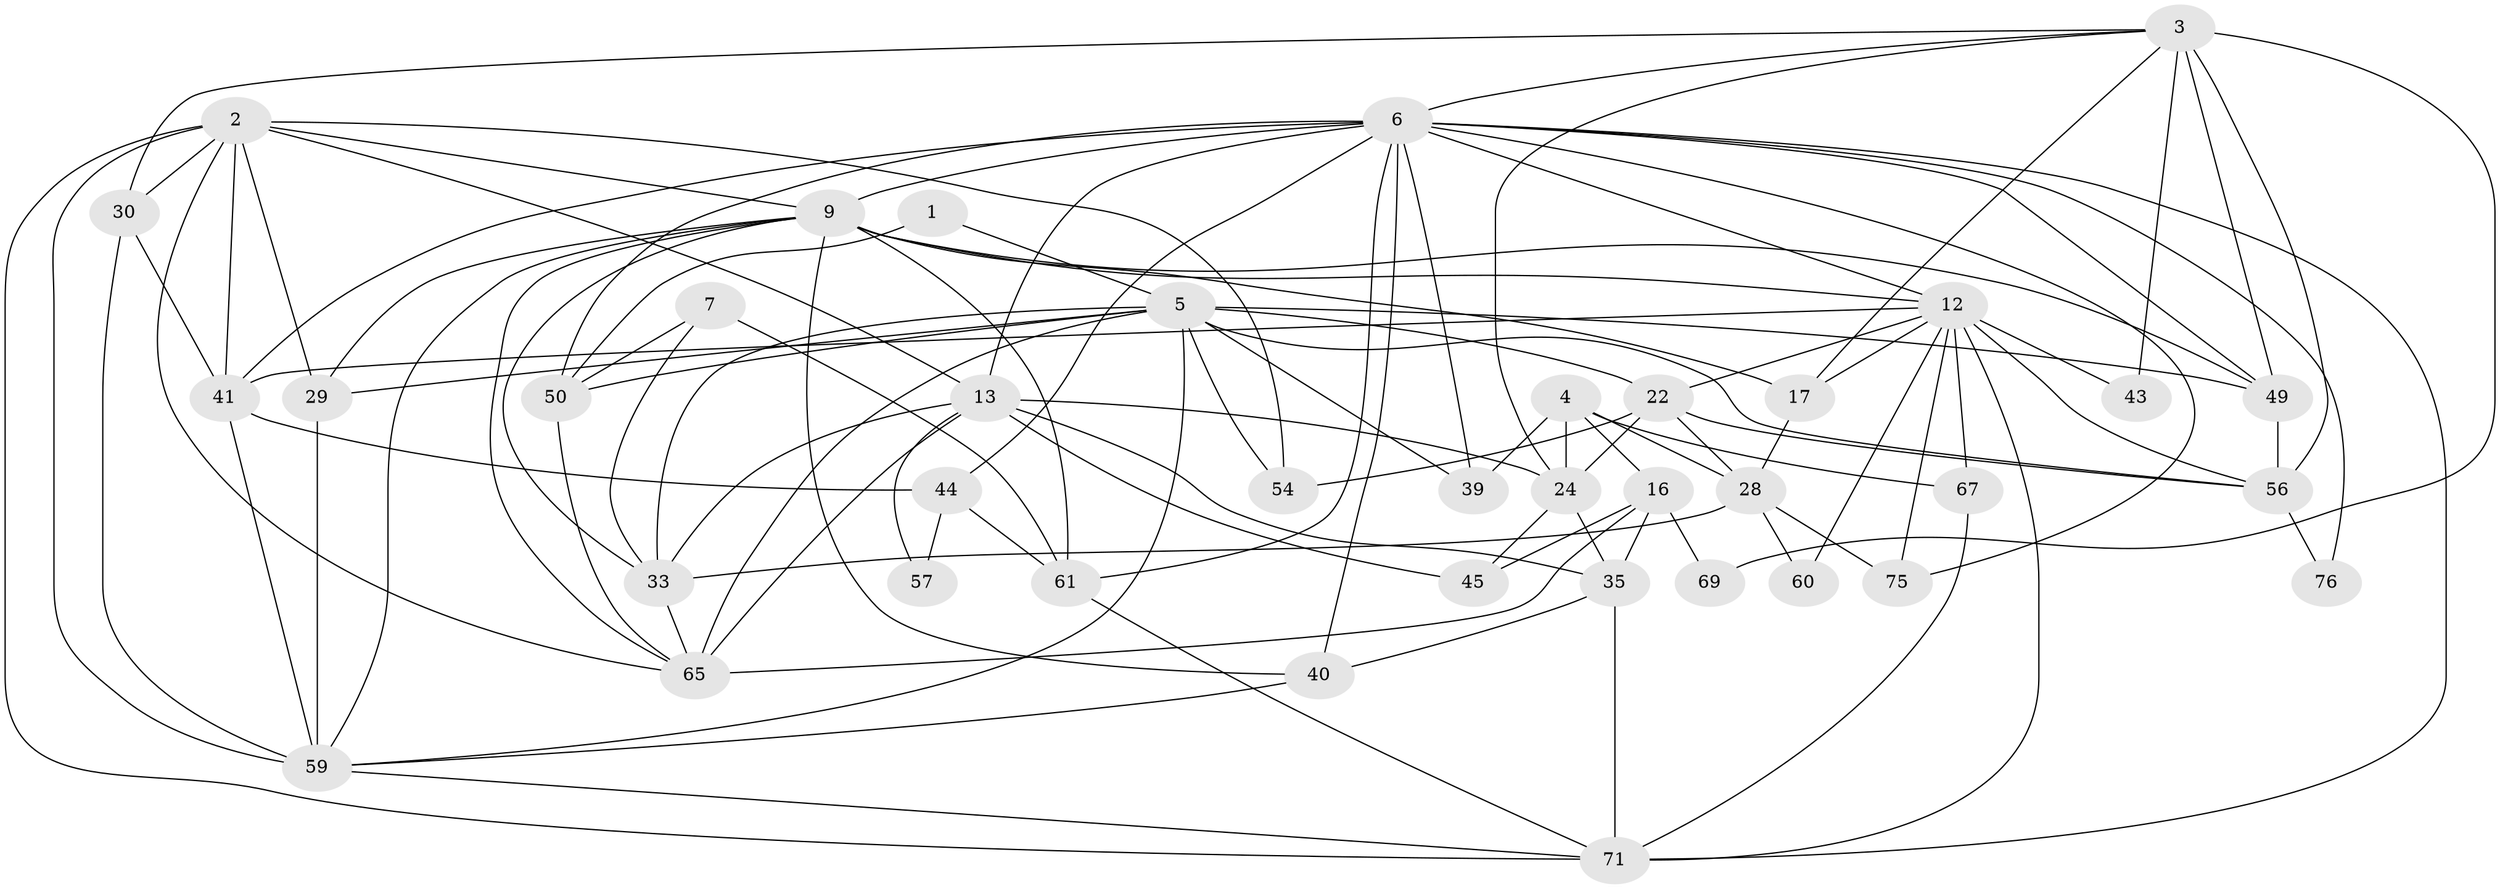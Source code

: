 // original degree distribution, {2: 0.189873417721519, 3: 0.22784810126582278, 4: 0.20253164556962025, 6: 0.11392405063291139, 5: 0.21518987341772153, 8: 0.012658227848101266, 7: 0.0379746835443038}
// Generated by graph-tools (version 1.1) at 2025/18/03/04/25 18:18:44]
// undirected, 39 vertices, 105 edges
graph export_dot {
graph [start="1"]
  node [color=gray90,style=filled];
  1;
  2 [super="+14"];
  3 [super="+79+55"];
  4 [super="+19+63"];
  5 [super="+27+32"];
  6 [super="+26+42+8"];
  7 [super="+10"];
  9 [super="+20"];
  12 [super="+25+18+77"];
  13 [super="+46"];
  16;
  17;
  22 [super="+37"];
  24 [super="+36"];
  28 [super="+34"];
  29 [super="+68"];
  30 [super="+78"];
  33 [super="+38"];
  35 [super="+58"];
  39;
  40;
  41;
  43;
  44 [super="+53"];
  45;
  49 [super="+73"];
  50;
  54;
  56;
  57;
  59 [super="+64"];
  60;
  61 [super="+70"];
  65 [super="+66+74"];
  67;
  69;
  71;
  75;
  76;
  1 -- 50;
  1 -- 5;
  2 -- 54;
  2 -- 71;
  2 -- 65;
  2 -- 41;
  2 -- 13;
  2 -- 59 [weight=2];
  2 -- 29;
  2 -- 30;
  2 -- 9;
  3 -- 30;
  3 -- 69;
  3 -- 56;
  3 -- 43;
  3 -- 17;
  3 -- 49;
  3 -- 6;
  3 -- 24;
  4 -- 24 [weight=2];
  4 -- 16;
  4 -- 67 [weight=2];
  4 -- 28 [weight=2];
  4 -- 39;
  5 -- 65 [weight=2];
  5 -- 33;
  5 -- 39 [weight=2];
  5 -- 50;
  5 -- 54;
  5 -- 56;
  5 -- 29;
  5 -- 49;
  5 -- 22;
  5 -- 59;
  6 -- 44;
  6 -- 71;
  6 -- 76;
  6 -- 39;
  6 -- 40;
  6 -- 41;
  6 -- 75;
  6 -- 12;
  6 -- 13 [weight=2];
  6 -- 49;
  6 -- 50;
  6 -- 61;
  6 -- 9;
  7 -- 50;
  7 -- 33;
  7 -- 61;
  9 -- 49;
  9 -- 29;
  9 -- 33;
  9 -- 65;
  9 -- 40;
  9 -- 12;
  9 -- 17;
  9 -- 61;
  9 -- 59;
  12 -- 41 [weight=2];
  12 -- 17;
  12 -- 67 [weight=2];
  12 -- 71;
  12 -- 43;
  12 -- 75;
  12 -- 56;
  12 -- 60;
  12 -- 22;
  13 -- 35;
  13 -- 33 [weight=2];
  13 -- 24;
  13 -- 45;
  13 -- 57;
  13 -- 65;
  16 -- 45;
  16 -- 69;
  16 -- 35;
  16 -- 65;
  17 -- 28;
  22 -- 24;
  22 -- 56 [weight=2];
  22 -- 28;
  22 -- 54;
  24 -- 35 [weight=2];
  24 -- 45;
  28 -- 75;
  28 -- 60;
  28 -- 33;
  29 -- 59;
  30 -- 41;
  30 -- 59;
  33 -- 65;
  35 -- 71;
  35 -- 40;
  40 -- 59;
  41 -- 44;
  41 -- 59;
  44 -- 61;
  44 -- 57;
  49 -- 56;
  50 -- 65;
  56 -- 76;
  59 -- 71;
  61 -- 71;
  67 -- 71;
}
